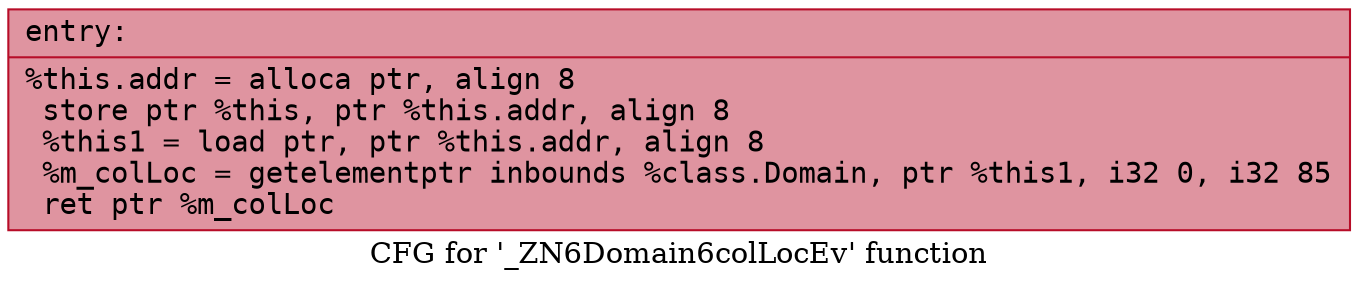 digraph "CFG for '_ZN6Domain6colLocEv' function" {
	label="CFG for '_ZN6Domain6colLocEv' function";

	Node0x55707bcbefc0 [shape=record,color="#b70d28ff", style=filled, fillcolor="#b70d2870" fontname="Courier",label="{entry:\l|  %this.addr = alloca ptr, align 8\l  store ptr %this, ptr %this.addr, align 8\l  %this1 = load ptr, ptr %this.addr, align 8\l  %m_colLoc = getelementptr inbounds %class.Domain, ptr %this1, i32 0, i32 85\l  ret ptr %m_colLoc\l}"];
}
